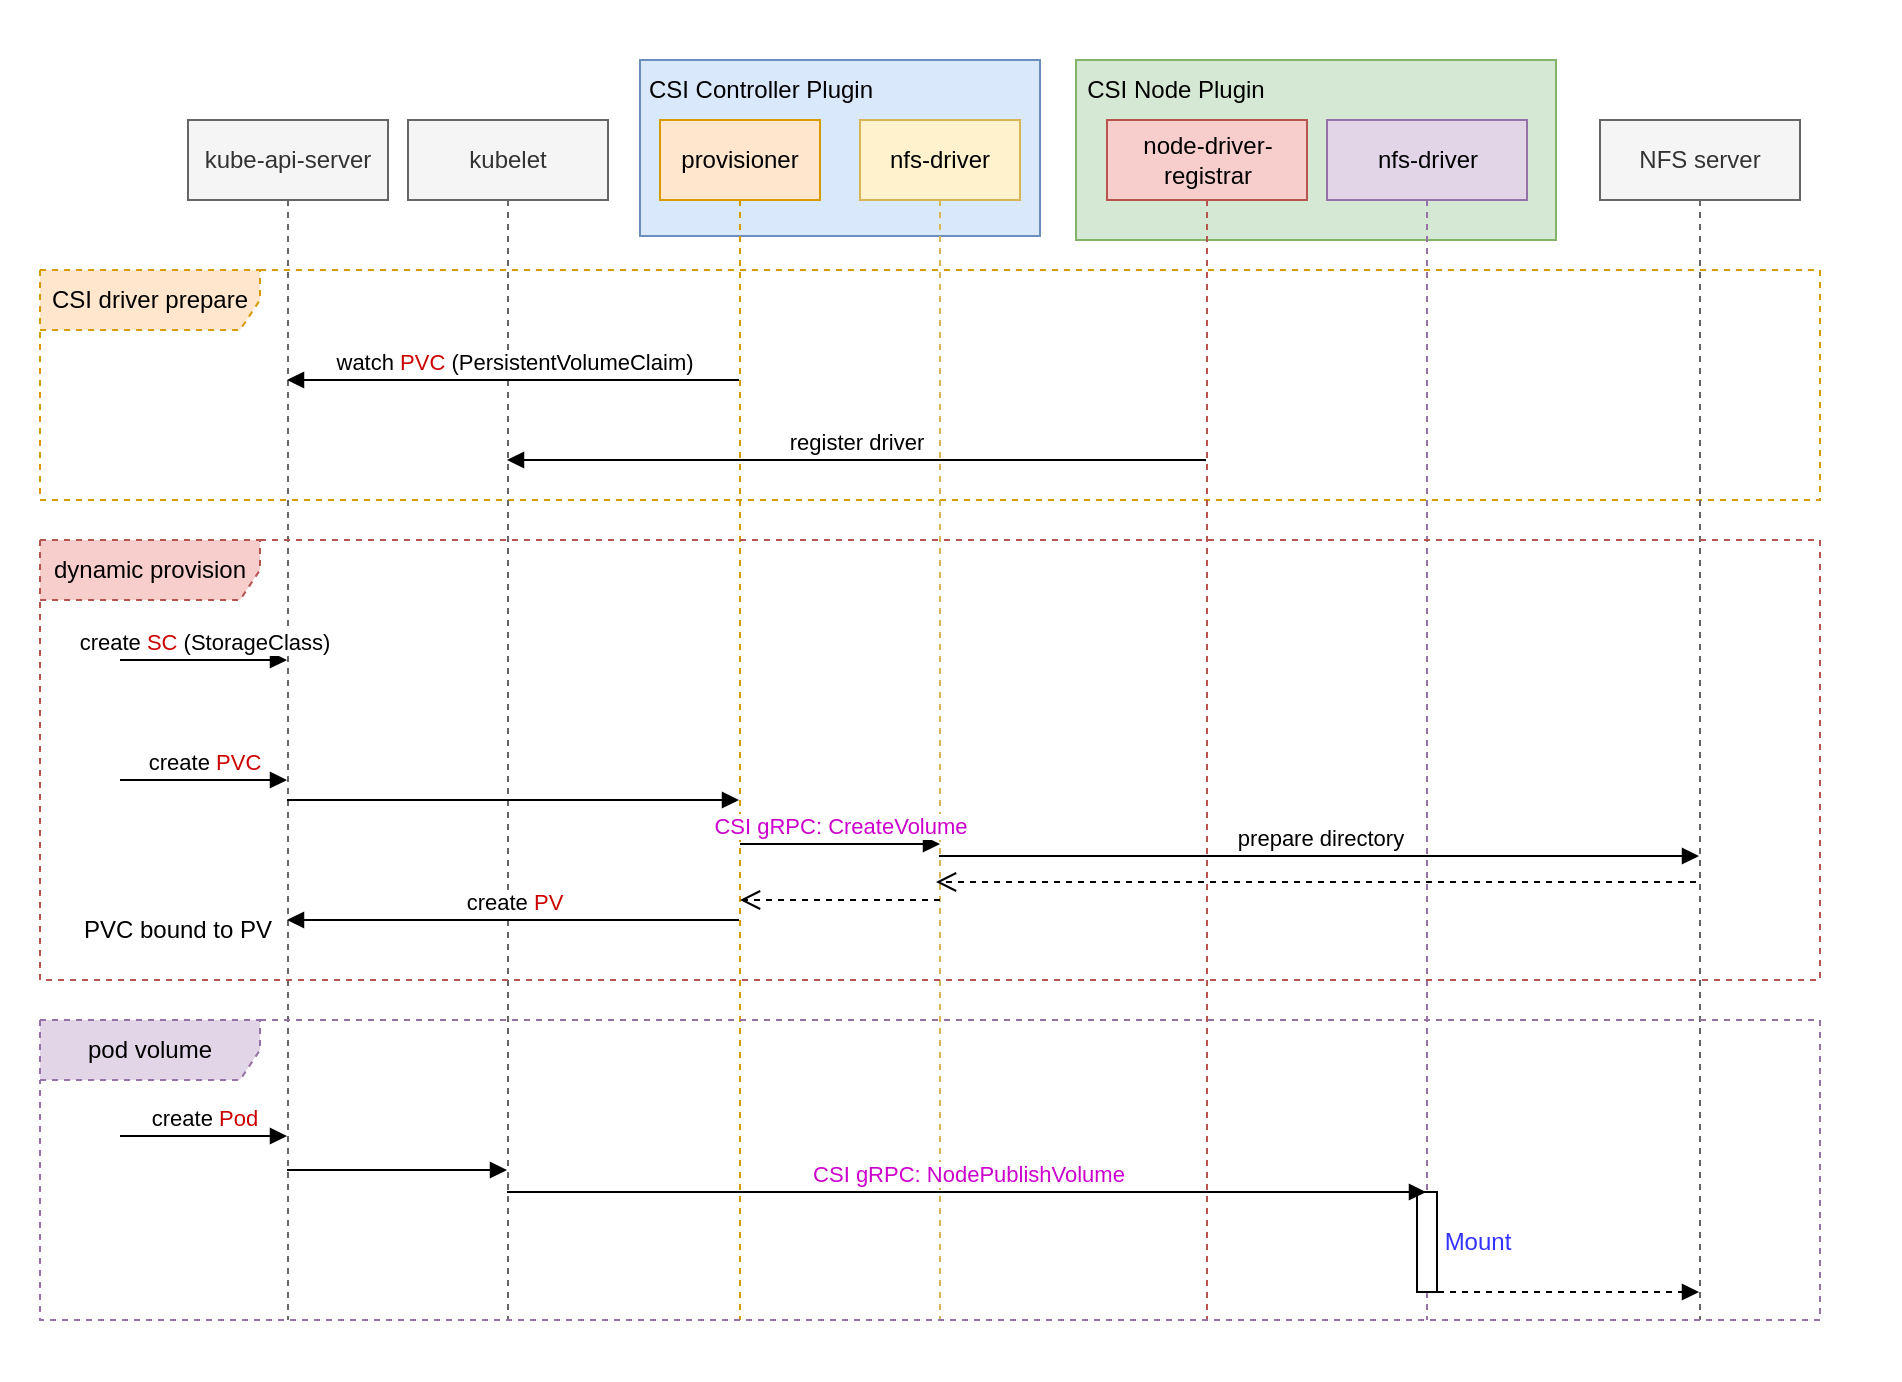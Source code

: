 <mxfile version="24.7.8" pages="2">
  <diagram name="csi" id="wIycrr-wxAbVKh9snlaM">
    <mxGraphModel dx="1029" dy="792" grid="1" gridSize="10" guides="1" tooltips="1" connect="1" arrows="1" fold="1" page="1" pageScale="1" pageWidth="827" pageHeight="1169" math="0" shadow="0">
      <root>
        <mxCell id="0" />
        <mxCell id="1" parent="0" />
        <mxCell id="p5qbgg7JnGvHFCRVUiYN-32" value="" style="rounded=0;whiteSpace=wrap;html=1;strokeColor=none;" vertex="1" parent="1">
          <mxGeometry x="9" y="20" width="950" height="690" as="geometry" />
        </mxCell>
        <mxCell id="p5qbgg7JnGvHFCRVUiYN-13" value="CSI driver prepare" style="shape=umlFrame;whiteSpace=wrap;html=1;pointerEvents=0;width=110;height=30;dashed=1;fillColor=#ffe6cc;strokeColor=#d79b00;" vertex="1" parent="1">
          <mxGeometry x="29" y="155" width="890" height="115" as="geometry" />
        </mxCell>
        <mxCell id="p5qbgg7JnGvHFCRVUiYN-10" value="" style="rounded=0;whiteSpace=wrap;html=1;align=left;fillColor=#d5e8d4;strokeColor=#82b366;" vertex="1" parent="1">
          <mxGeometry x="547" y="50" width="240" height="90" as="geometry" />
        </mxCell>
        <mxCell id="p5qbgg7JnGvHFCRVUiYN-5" value="" style="rounded=0;whiteSpace=wrap;html=1;align=left;fillColor=#dae8fc;strokeColor=#6c8ebf;" vertex="1" parent="1">
          <mxGeometry x="329" y="50" width="200" height="88" as="geometry" />
        </mxCell>
        <mxCell id="p5qbgg7JnGvHFCRVUiYN-1" value="kube-api-server" style="shape=umlLifeline;perimeter=lifelinePerimeter;whiteSpace=wrap;html=1;container=1;dropTarget=0;collapsible=0;recursiveResize=0;outlineConnect=0;portConstraint=eastwest;newEdgeStyle={&quot;curved&quot;:0,&quot;rounded&quot;:0};fillColor=#f5f5f5;fontColor=#333333;strokeColor=#666666;" vertex="1" parent="1">
          <mxGeometry x="103" y="80" width="100" height="600" as="geometry" />
        </mxCell>
        <mxCell id="p5qbgg7JnGvHFCRVUiYN-2" value="provisioner" style="shape=umlLifeline;perimeter=lifelinePerimeter;whiteSpace=wrap;html=1;container=1;dropTarget=0;collapsible=0;recursiveResize=0;outlineConnect=0;portConstraint=eastwest;newEdgeStyle={&quot;curved&quot;:0,&quot;rounded&quot;:0};fillColor=#ffe6cc;strokeColor=#d79b00;" vertex="1" parent="1">
          <mxGeometry x="339" y="80" width="80" height="600" as="geometry" />
        </mxCell>
        <mxCell id="p5qbgg7JnGvHFCRVUiYN-4" value="nfs-driver" style="shape=umlLifeline;perimeter=lifelinePerimeter;whiteSpace=wrap;html=1;container=1;dropTarget=0;collapsible=0;recursiveResize=0;outlineConnect=0;portConstraint=eastwest;newEdgeStyle={&quot;curved&quot;:0,&quot;rounded&quot;:0};fillColor=#fff2cc;strokeColor=#d6b656;" vertex="1" parent="1">
          <mxGeometry x="439" y="80" width="80" height="600" as="geometry" />
        </mxCell>
        <mxCell id="p5qbgg7JnGvHFCRVUiYN-6" value="&lt;span style=&quot;text-align: left;&quot;&gt;CSI Controller Plugin&lt;/span&gt;" style="text;html=1;align=center;verticalAlign=middle;whiteSpace=wrap;rounded=0;" vertex="1" parent="1">
          <mxGeometry x="329" y="50" width="121" height="30" as="geometry" />
        </mxCell>
        <mxCell id="p5qbgg7JnGvHFCRVUiYN-7" value="kubelet" style="shape=umlLifeline;perimeter=lifelinePerimeter;whiteSpace=wrap;html=1;container=1;dropTarget=0;collapsible=0;recursiveResize=0;outlineConnect=0;portConstraint=eastwest;newEdgeStyle={&quot;curved&quot;:0,&quot;rounded&quot;:0};fillColor=#f5f5f5;fontColor=#333333;strokeColor=#666666;" vertex="1" parent="1">
          <mxGeometry x="213" y="80" width="100" height="600" as="geometry" />
        </mxCell>
        <mxCell id="p5qbgg7JnGvHFCRVUiYN-8" value="node-driver-registrar" style="shape=umlLifeline;perimeter=lifelinePerimeter;whiteSpace=wrap;html=1;container=1;dropTarget=0;collapsible=0;recursiveResize=0;outlineConnect=0;portConstraint=eastwest;newEdgeStyle={&quot;curved&quot;:0,&quot;rounded&quot;:0};fillColor=#f8cecc;strokeColor=#b85450;" vertex="1" parent="1">
          <mxGeometry x="562.5" y="80" width="100" height="600" as="geometry" />
        </mxCell>
        <mxCell id="p5qbgg7JnGvHFCRVUiYN-9" value="nfs-driver" style="shape=umlLifeline;perimeter=lifelinePerimeter;whiteSpace=wrap;html=1;container=1;dropTarget=0;collapsible=0;recursiveResize=0;outlineConnect=0;portConstraint=eastwest;newEdgeStyle={&quot;curved&quot;:0,&quot;rounded&quot;:0};fillColor=#e1d5e7;strokeColor=#9673a6;" vertex="1" parent="1">
          <mxGeometry x="672.5" y="80" width="100" height="600" as="geometry" />
        </mxCell>
        <mxCell id="p5qbgg7JnGvHFCRVUiYN-29" value="" style="html=1;points=[[0,0,0,0,5],[0,1,0,0,-5],[1,0,0,0,5],[1,1,0,0,-5]];perimeter=orthogonalPerimeter;outlineConnect=0;targetShapes=umlLifeline;portConstraint=eastwest;newEdgeStyle={&quot;curved&quot;:0,&quot;rounded&quot;:0};" vertex="1" parent="p5qbgg7JnGvHFCRVUiYN-9">
          <mxGeometry x="45" y="536" width="10" height="50" as="geometry" />
        </mxCell>
        <mxCell id="p5qbgg7JnGvHFCRVUiYN-11" value="&lt;span style=&quot;text-align: left;&quot;&gt;CSI Node Plugin&lt;/span&gt;" style="text;html=1;align=center;verticalAlign=middle;whiteSpace=wrap;rounded=0;" vertex="1" parent="1">
          <mxGeometry x="547" y="50" width="100" height="30" as="geometry" />
        </mxCell>
        <mxCell id="p5qbgg7JnGvHFCRVUiYN-12" value="NFS server" style="shape=umlLifeline;perimeter=lifelinePerimeter;whiteSpace=wrap;html=1;container=1;dropTarget=0;collapsible=0;recursiveResize=0;outlineConnect=0;portConstraint=eastwest;newEdgeStyle={&quot;curved&quot;:0,&quot;rounded&quot;:0};fillColor=#f5f5f5;fontColor=#333333;strokeColor=#666666;" vertex="1" parent="1">
          <mxGeometry x="809" y="80" width="100" height="600" as="geometry" />
        </mxCell>
        <mxCell id="p5qbgg7JnGvHFCRVUiYN-14" value="watch &lt;font color=&quot;#cc0000&quot;&gt;PVC&lt;/font&gt; (PersistentVolumeClaim)" style="html=1;verticalAlign=bottom;endArrow=block;curved=0;rounded=0;" edge="1" parent="1">
          <mxGeometry width="80" relative="1" as="geometry">
            <mxPoint x="378.5" y="210" as="sourcePoint" />
            <mxPoint x="152.5" y="210" as="targetPoint" />
          </mxGeometry>
        </mxCell>
        <mxCell id="p5qbgg7JnGvHFCRVUiYN-15" value="register driver" style="html=1;verticalAlign=bottom;endArrow=block;curved=0;rounded=0;" edge="1" parent="1">
          <mxGeometry width="80" relative="1" as="geometry">
            <mxPoint x="612" y="250" as="sourcePoint" />
            <mxPoint x="262.5" y="250" as="targetPoint" />
          </mxGeometry>
        </mxCell>
        <mxCell id="p5qbgg7JnGvHFCRVUiYN-16" value="create &lt;font color=&quot;#cc0000&quot;&gt;SC&lt;/font&gt; (StorageClass)" style="html=1;verticalAlign=bottom;endArrow=block;curved=0;rounded=0;" edge="1" parent="1" target="p5qbgg7JnGvHFCRVUiYN-1">
          <mxGeometry width="80" relative="1" as="geometry">
            <mxPoint x="69" y="350" as="sourcePoint" />
            <mxPoint x="499" y="350" as="targetPoint" />
          </mxGeometry>
        </mxCell>
        <mxCell id="p5qbgg7JnGvHFCRVUiYN-18" value="create &lt;font color=&quot;#cc0000&quot;&gt;PVC&lt;/font&gt;" style="html=1;verticalAlign=bottom;endArrow=block;curved=0;rounded=0;" edge="1" parent="1" target="p5qbgg7JnGvHFCRVUiYN-1">
          <mxGeometry width="80" relative="1" as="geometry">
            <mxPoint x="69" y="410" as="sourcePoint" />
            <mxPoint x="499" y="350" as="targetPoint" />
          </mxGeometry>
        </mxCell>
        <mxCell id="p5qbgg7JnGvHFCRVUiYN-19" value="" style="html=1;verticalAlign=bottom;endArrow=block;curved=0;rounded=0;" edge="1" parent="1">
          <mxGeometry width="80" relative="1" as="geometry">
            <mxPoint x="152.5" y="420" as="sourcePoint" />
            <mxPoint x="378.5" y="420" as="targetPoint" />
          </mxGeometry>
        </mxCell>
        <mxCell id="p5qbgg7JnGvHFCRVUiYN-20" value="&lt;font color=&quot;#cc00cc&quot;&gt;CSI gRPC: CreateVolume&lt;/font&gt;" style="html=1;verticalAlign=bottom;endArrow=block;curved=0;rounded=0;" edge="1" parent="1">
          <mxGeometry width="80" relative="1" as="geometry">
            <mxPoint x="379" y="442" as="sourcePoint" />
            <mxPoint x="479" y="442" as="targetPoint" />
          </mxGeometry>
        </mxCell>
        <mxCell id="p5qbgg7JnGvHFCRVUiYN-21" value="prepare directory" style="html=1;verticalAlign=bottom;endArrow=block;curved=0;rounded=0;" edge="1" parent="1">
          <mxGeometry width="80" relative="1" as="geometry">
            <mxPoint x="478.5" y="448" as="sourcePoint" />
            <mxPoint x="858.5" y="448" as="targetPoint" />
          </mxGeometry>
        </mxCell>
        <mxCell id="p5qbgg7JnGvHFCRVUiYN-22" value="" style="html=1;verticalAlign=bottom;endArrow=open;dashed=1;endSize=8;curved=0;rounded=0;" edge="1" parent="1">
          <mxGeometry relative="1" as="geometry">
            <mxPoint x="857" y="461" as="sourcePoint" />
            <mxPoint x="477" y="461" as="targetPoint" />
          </mxGeometry>
        </mxCell>
        <mxCell id="p5qbgg7JnGvHFCRVUiYN-23" value="" style="html=1;verticalAlign=bottom;endArrow=open;dashed=1;endSize=8;curved=0;rounded=0;" edge="1" parent="1">
          <mxGeometry relative="1" as="geometry">
            <mxPoint x="479" y="470" as="sourcePoint" />
            <mxPoint x="379" y="470" as="targetPoint" />
          </mxGeometry>
        </mxCell>
        <mxCell id="p5qbgg7JnGvHFCRVUiYN-24" value="create &lt;font color=&quot;#cc0000&quot;&gt;PV&lt;/font&gt;" style="html=1;verticalAlign=bottom;endArrow=block;curved=0;rounded=0;" edge="1" parent="1">
          <mxGeometry width="80" relative="1" as="geometry">
            <mxPoint x="378.5" y="480" as="sourcePoint" />
            <mxPoint x="152.5" y="480" as="targetPoint" />
          </mxGeometry>
        </mxCell>
        <mxCell id="p5qbgg7JnGvHFCRVUiYN-25" value="PVC bound to PV" style="text;html=1;align=center;verticalAlign=middle;whiteSpace=wrap;rounded=0;" vertex="1" parent="1">
          <mxGeometry x="45" y="470" width="106" height="30" as="geometry" />
        </mxCell>
        <mxCell id="p5qbgg7JnGvHFCRVUiYN-26" value="create &lt;font color=&quot;#cc0000&quot;&gt;Pod&lt;/font&gt;" style="html=1;verticalAlign=bottom;endArrow=block;curved=0;rounded=0;" edge="1" parent="1">
          <mxGeometry width="80" relative="1" as="geometry">
            <mxPoint x="69" y="588" as="sourcePoint" />
            <mxPoint x="152.5" y="588" as="targetPoint" />
            <Array as="points">
              <mxPoint x="69" y="588" />
            </Array>
          </mxGeometry>
        </mxCell>
        <mxCell id="p5qbgg7JnGvHFCRVUiYN-27" value="" style="html=1;verticalAlign=bottom;endArrow=block;curved=0;rounded=0;" edge="1" parent="1">
          <mxGeometry width="80" relative="1" as="geometry">
            <mxPoint x="152.5" y="605" as="sourcePoint" />
            <mxPoint x="262.5" y="605" as="targetPoint" />
          </mxGeometry>
        </mxCell>
        <mxCell id="p5qbgg7JnGvHFCRVUiYN-28" value="&lt;font color=&quot;#cc00cc&quot;&gt;CSI gRPC: NodePublishVolume&lt;/font&gt;" style="html=1;verticalAlign=bottom;endArrow=block;curved=0;rounded=0;" edge="1" parent="1">
          <mxGeometry width="80" relative="1" as="geometry">
            <mxPoint x="262.5" y="616" as="sourcePoint" />
            <mxPoint x="722" y="616" as="targetPoint" />
          </mxGeometry>
        </mxCell>
        <mxCell id="p5qbgg7JnGvHFCRVUiYN-30" value="&lt;font color=&quot;#3333ff&quot;&gt;Mount&lt;/font&gt;" style="text;html=1;align=center;verticalAlign=middle;whiteSpace=wrap;rounded=0;" vertex="1" parent="1">
          <mxGeometry x="727" y="626" width="42" height="30" as="geometry" />
        </mxCell>
        <mxCell id="p5qbgg7JnGvHFCRVUiYN-31" value="" style="html=1;verticalAlign=bottom;endArrow=block;curved=0;rounded=0;dashed=1;" edge="1" parent="1">
          <mxGeometry width="80" relative="1" as="geometry">
            <mxPoint x="722" y="666" as="sourcePoint" />
            <mxPoint x="858.5" y="666" as="targetPoint" />
          </mxGeometry>
        </mxCell>
        <mxCell id="p5qbgg7JnGvHFCRVUiYN-33" value="dynamic provision" style="shape=umlFrame;whiteSpace=wrap;html=1;pointerEvents=0;width=110;height=30;dashed=1;fillColor=#f8cecc;strokeColor=#b85450;" vertex="1" parent="1">
          <mxGeometry x="29" y="290" width="890" height="220" as="geometry" />
        </mxCell>
        <mxCell id="p5qbgg7JnGvHFCRVUiYN-34" value="pod volume" style="shape=umlFrame;whiteSpace=wrap;html=1;pointerEvents=0;width=110;height=30;dashed=1;fillColor=#e1d5e7;strokeColor=#9673a6;" vertex="1" parent="1">
          <mxGeometry x="29" y="530" width="890" height="150" as="geometry" />
        </mxCell>
      </root>
    </mxGraphModel>
  </diagram>
  <diagram id="WwLOIJMw8iEeR2OR5Xhu" name="VFS">
    <mxGraphModel dx="1029" dy="792" grid="1" gridSize="10" guides="1" tooltips="1" connect="1" arrows="1" fold="1" page="1" pageScale="1" pageWidth="827" pageHeight="1169" math="0" shadow="0">
      <root>
        <mxCell id="0" />
        <mxCell id="1" parent="0" />
        <mxCell id="tWIOqjUKiuZe-sULNaa_-15" value="" style="rounded=0;whiteSpace=wrap;html=1;strokeColor=none;" vertex="1" parent="1">
          <mxGeometry x="80" y="115" width="550" height="350" as="geometry" />
        </mxCell>
        <mxCell id="tWIOqjUKiuZe-sULNaa_-8" style="edgeStyle=orthogonalEdgeStyle;rounded=0;orthogonalLoop=1;jettySize=auto;html=1;exitX=0.5;exitY=1;exitDx=0;exitDy=0;entryX=0.5;entryY=0;entryDx=0;entryDy=0;" edge="1" parent="1" source="tWIOqjUKiuZe-sULNaa_-1" target="tWIOqjUKiuZe-sULNaa_-2">
          <mxGeometry relative="1" as="geometry" />
        </mxCell>
        <mxCell id="tWIOqjUKiuZe-sULNaa_-1" value="Application" style="rounded=0;whiteSpace=wrap;html=1;fillColor=#f5f5f5;fontColor=#333333;strokeColor=#666666;" vertex="1" parent="1">
          <mxGeometry x="210" y="150" width="120" height="60" as="geometry" />
        </mxCell>
        <mxCell id="tWIOqjUKiuZe-sULNaa_-9" style="rounded=0;orthogonalLoop=1;jettySize=auto;html=1;exitX=0.5;exitY=1;exitDx=0;exitDy=0;entryX=0.5;entryY=0;entryDx=0;entryDy=0;dashed=1;" edge="1" parent="1" source="tWIOqjUKiuZe-sULNaa_-2" target="tWIOqjUKiuZe-sULNaa_-6">
          <mxGeometry relative="1" as="geometry" />
        </mxCell>
        <mxCell id="tWIOqjUKiuZe-sULNaa_-10" style="edgeStyle=orthogonalEdgeStyle;rounded=0;orthogonalLoop=1;jettySize=auto;html=1;exitX=0.5;exitY=1;exitDx=0;exitDy=0;entryX=0.5;entryY=0;entryDx=0;entryDy=0;dashed=1;" edge="1" parent="1" source="tWIOqjUKiuZe-sULNaa_-2" target="tWIOqjUKiuZe-sULNaa_-5">
          <mxGeometry relative="1" as="geometry" />
        </mxCell>
        <mxCell id="tWIOqjUKiuZe-sULNaa_-11" style="rounded=0;orthogonalLoop=1;jettySize=auto;html=1;exitX=0.5;exitY=1;exitDx=0;exitDy=0;entryX=0.5;entryY=0;entryDx=0;entryDy=0;" edge="1" parent="1" source="tWIOqjUKiuZe-sULNaa_-2" target="tWIOqjUKiuZe-sULNaa_-7">
          <mxGeometry relative="1" as="geometry" />
        </mxCell>
        <mxCell id="tWIOqjUKiuZe-sULNaa_-2" value="VFS" style="rounded=0;whiteSpace=wrap;html=1;fillColor=#dae8fc;strokeColor=#6c8ebf;" vertex="1" parent="1">
          <mxGeometry x="210" y="260" width="120" height="60" as="geometry" />
        </mxCell>
        <mxCell id="tWIOqjUKiuZe-sULNaa_-5" value="fat32" style="rounded=1;whiteSpace=wrap;html=1;" vertex="1" parent="1">
          <mxGeometry x="225" y="360" width="90" height="60" as="geometry" />
        </mxCell>
        <mxCell id="tWIOqjUKiuZe-sULNaa_-6" value="ext4" style="rounded=1;whiteSpace=wrap;html=1;" vertex="1" parent="1">
          <mxGeometry x="110" y="360" width="90" height="60" as="geometry" />
        </mxCell>
        <mxCell id="tWIOqjUKiuZe-sULNaa_-14" style="edgeStyle=orthogonalEdgeStyle;rounded=0;orthogonalLoop=1;jettySize=auto;html=1;exitX=1;exitY=0.5;exitDx=0;exitDy=0;entryX=0;entryY=0.5;entryDx=0;entryDy=0;" edge="1" parent="1" source="tWIOqjUKiuZe-sULNaa_-7" target="tWIOqjUKiuZe-sULNaa_-13">
          <mxGeometry relative="1" as="geometry" />
        </mxCell>
        <mxCell id="tWIOqjUKiuZe-sULNaa_-7" value="NFS&lt;div&gt;(client)&lt;/div&gt;" style="rounded=1;whiteSpace=wrap;html=1;fillColor=#ffe6cc;strokeColor=#d79b00;" vertex="1" parent="1">
          <mxGeometry x="340" y="360" width="90" height="60" as="geometry" />
        </mxCell>
        <mxCell id="tWIOqjUKiuZe-sULNaa_-12" value="system call" style="text;html=1;align=center;verticalAlign=middle;whiteSpace=wrap;rounded=0;" vertex="1" parent="1">
          <mxGeometry x="280" y="237" width="80" height="23" as="geometry" />
        </mxCell>
        <mxCell id="tWIOqjUKiuZe-sULNaa_-13" value="NFS&amp;nbsp;&lt;span style=&quot;background-color: initial;&quot;&gt;server&lt;/span&gt;" style="rounded=1;whiteSpace=wrap;html=1;fillColor=#fff2cc;strokeColor=#d6b656;" vertex="1" parent="1">
          <mxGeometry x="490" y="360" width="90" height="60" as="geometry" />
        </mxCell>
        <mxCell id="tWIOqjUKiuZe-sULNaa_-16" value="open / read / write" style="text;html=1;align=center;verticalAlign=middle;whiteSpace=wrap;rounded=0;" vertex="1" parent="1">
          <mxGeometry x="170" y="217" width="100" height="20" as="geometry" />
        </mxCell>
        <mxCell id="tWIOqjUKiuZe-sULNaa_-17" value="" style="endArrow=none;html=1;rounded=0;dashed=1;" edge="1" parent="1">
          <mxGeometry width="50" height="50" relative="1" as="geometry">
            <mxPoint x="100" y="238" as="sourcePoint" />
            <mxPoint x="450" y="238" as="targetPoint" />
          </mxGeometry>
        </mxCell>
        <mxCell id="tWIOqjUKiuZe-sULNaa_-18" value="RPC" style="text;html=1;align=center;verticalAlign=middle;whiteSpace=wrap;rounded=0;" vertex="1" parent="1">
          <mxGeometry x="430" y="370" width="60" height="20" as="geometry" />
        </mxCell>
      </root>
    </mxGraphModel>
  </diagram>
</mxfile>
